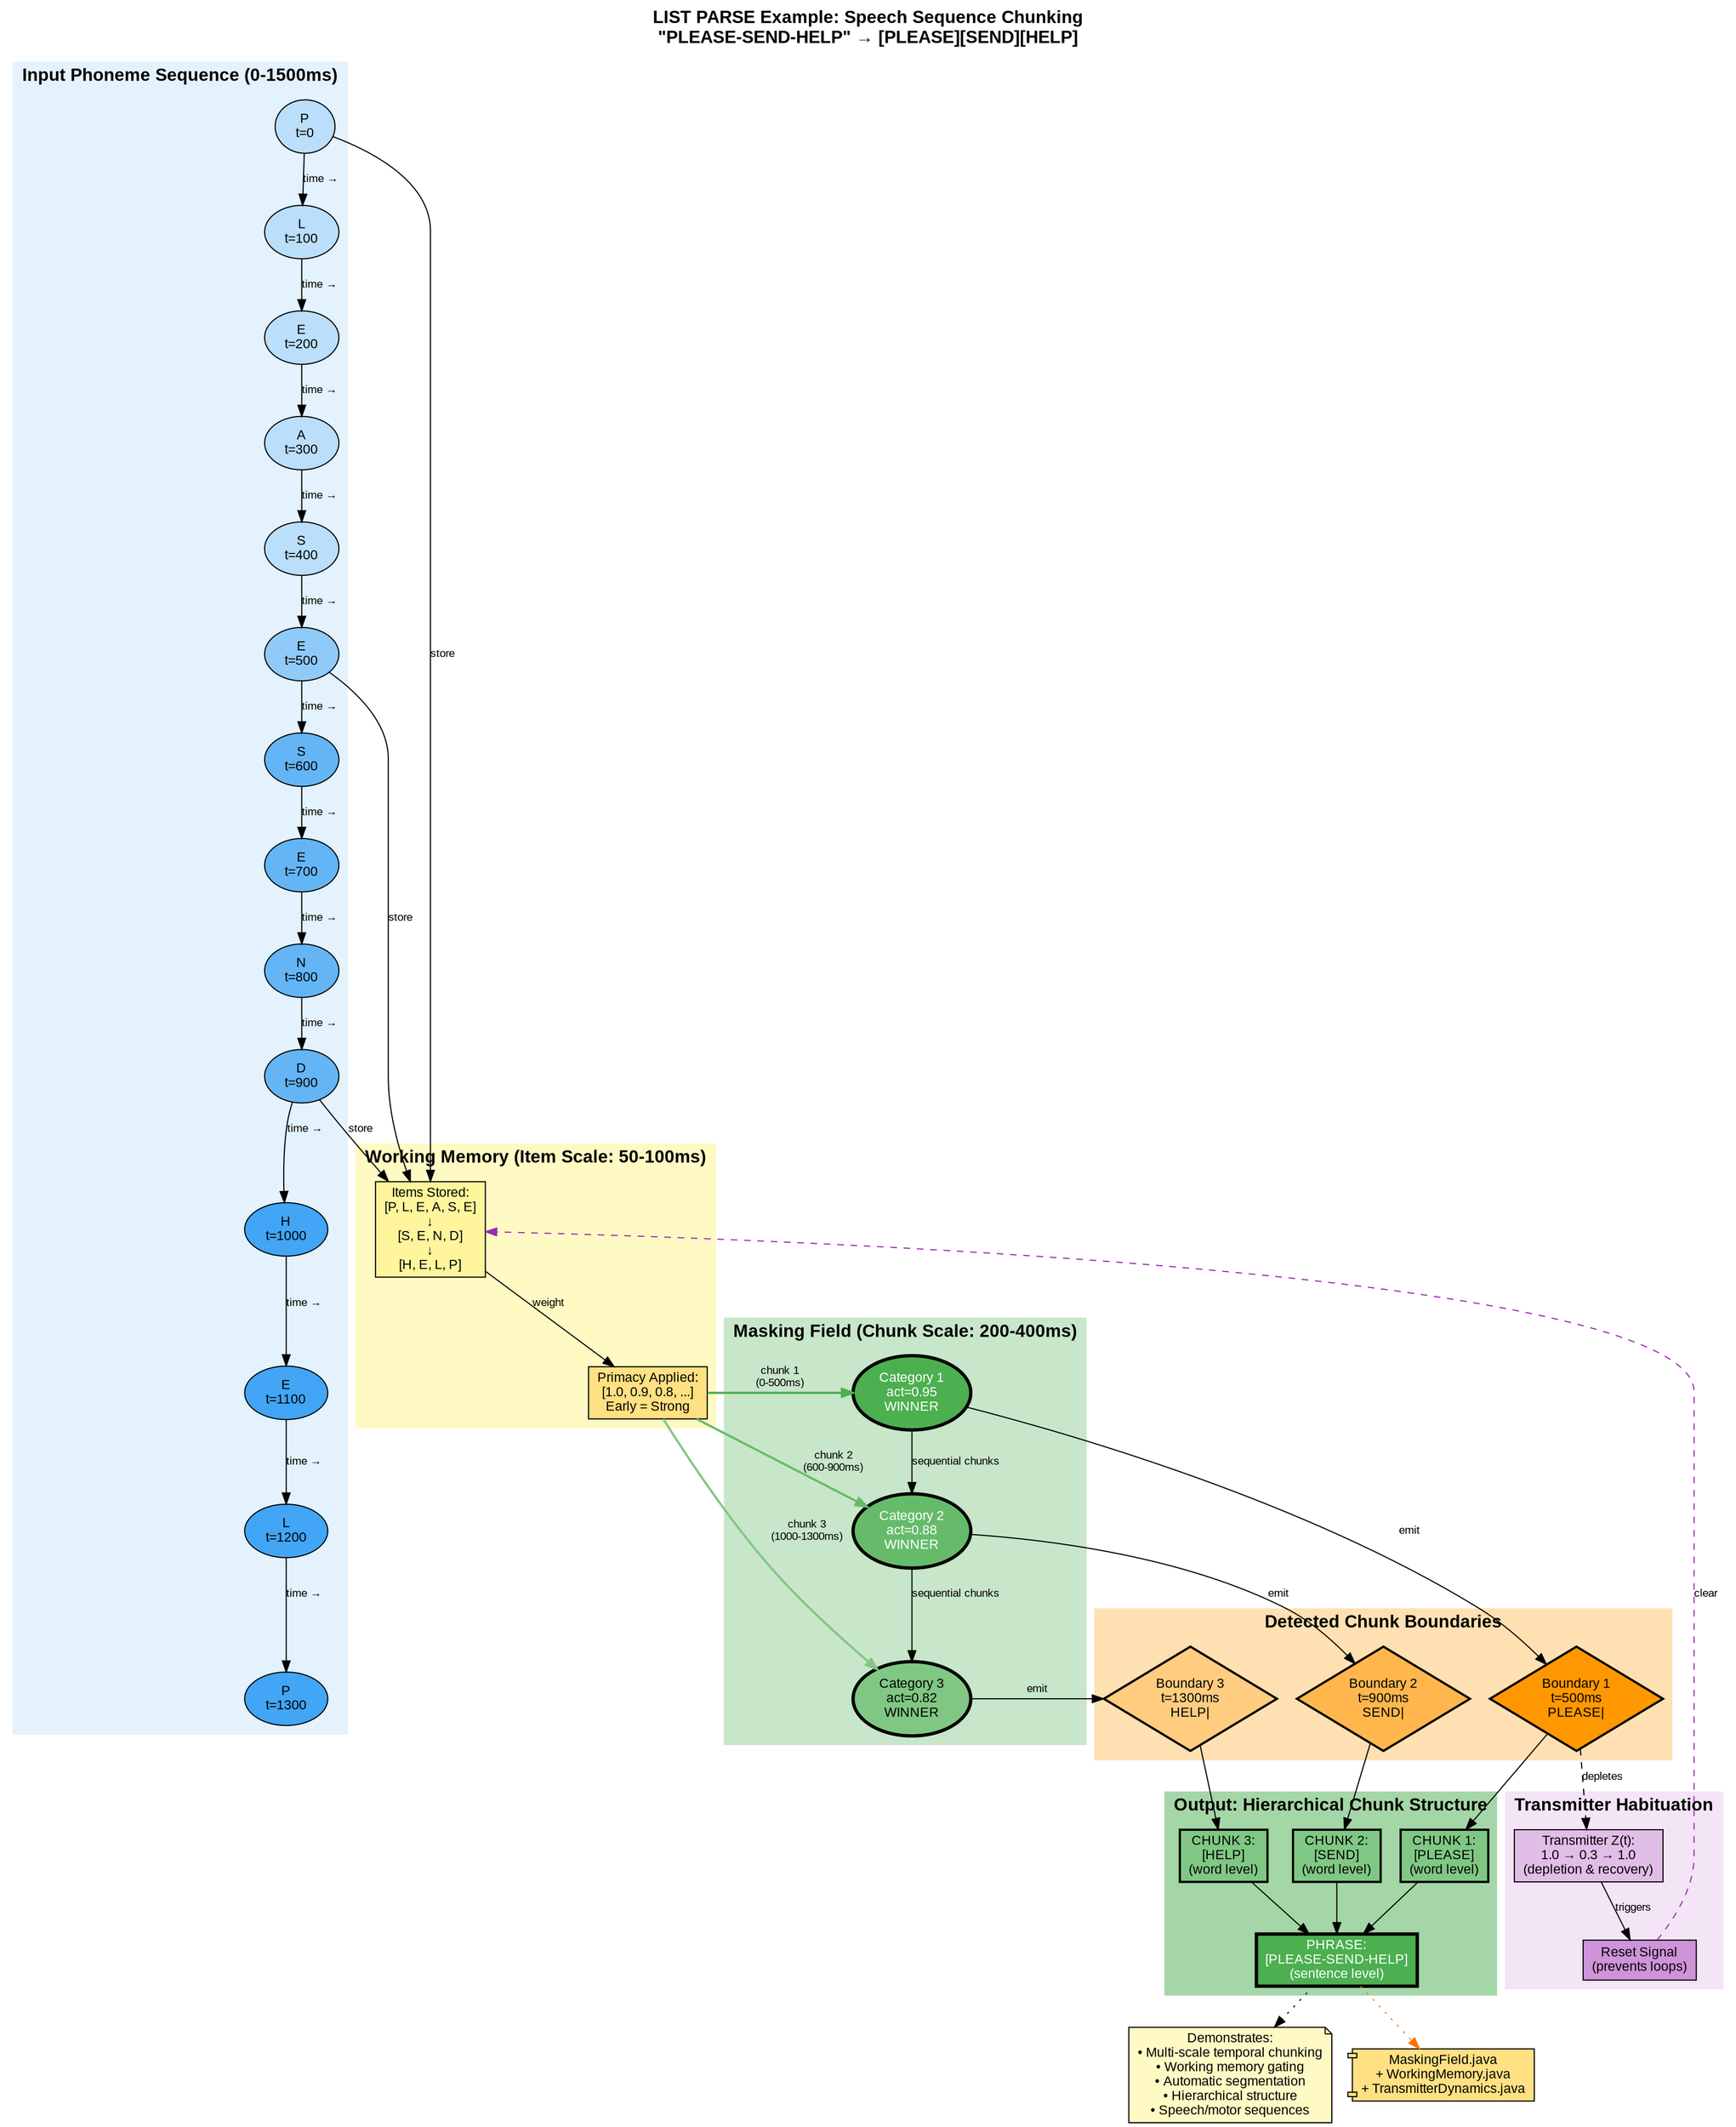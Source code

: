 digraph ListParseExample {
    rankdir=TB;
    bgcolor="white";
    node [fontname="Arial", fontsize=12];
    edge [fontname="Arial", fontsize=10];

    // Title
    label="LIST PARSE Example: Speech Sequence Chunking\n\"PLEASE-SEND-HELP\" → [PLEASE][SEND][HELP]";
    labelloc=t;
    fontsize=16;
    fontname="Arial Bold";

    // Input sequence
    subgraph cluster_input {
        label="Input Phoneme Sequence (0-1500ms)";
        style=filled;
        color="#E3F2FD";

        p [label="P\nt=0", shape=ellipse, fillcolor="#BBDEFB", style=filled];
        l [label="L\nt=100", shape=ellipse, fillcolor="#BBDEFB", style=filled];
        e1 [label="E\nt=200", shape=ellipse, fillcolor="#BBDEFB", style=filled];
        a [label="A\nt=300", shape=ellipse, fillcolor="#BBDEFB", style=filled];
        s1 [label="S\nt=400", shape=ellipse, fillcolor="#BBDEFB", style=filled];
        e2 [label="E\nt=500", shape=ellipse, fillcolor="#90CAF9", style=filled];

        s2 [label="S\nt=600", shape=ellipse, fillcolor="#64B5F6", style=filled];
        e3 [label="E\nt=700", shape=ellipse, fillcolor="#64B5F6", style=filled];
        n [label="N\nt=800", shape=ellipse, fillcolor="#64B5F6", style=filled];
        d [label="D\nt=900", shape=ellipse, fillcolor="#64B5F6", style=filled];

        h [label="H\nt=1000", shape=ellipse, fillcolor="#42A5F5", style=filled];
        e4 [label="E\nt=1100", shape=ellipse, fillcolor="#42A5F5", style=filled];
        l2 [label="L\nt=1200", shape=ellipse, fillcolor="#42A5F5", style=filled];
        p2 [label="P\nt=1300", shape=ellipse, fillcolor="#42A5F5", style=filled];

        p -> l -> e1 -> a -> s1 -> e2 -> s2 -> e3 -> n -> d -> h -> e4 -> l2 -> p2 [label="time →"];
    }

    // Working memory state
    subgraph cluster_wm {
        label="Working Memory (Item Scale: 50-100ms)";
        style=filled;
        color="#FFF9C4";

        wm_items [label="Items Stored:\n[P, L, E, A, S, E]\n↓\n[S, E, N, D]\n↓\n[H, E, L, P]", shape=box, fillcolor="#FFF59D", style=filled];
        wm_primacy [label="Primacy Applied:\n[1.0, 0.9, 0.8, ...]\nEarly = Strong", shape=box, fillcolor="#FFE082", style=filled];
    }

    p -> wm_items [label="store"];
    e2 -> wm_items [label="store"];
    d -> wm_items [label="store"];

    wm_items -> wm_primacy [label="weight"];

    // Masking field competition
    subgraph cluster_mask {
        label="Masking Field (Chunk Scale: 200-400ms)";
        style=filled;
        color="#C8E6C9";

        mask1 [label="Category 1\nact=0.95\nWINNER", shape=ellipse, fillcolor="#4CAF50", style=filled, fontcolor=white, penwidth=3];
        mask2 [label="Category 2\nact=0.88\nWINNER", shape=ellipse, fillcolor="#66BB6A", style=filled, fontcolor=white, penwidth=3];
        mask3 [label="Category 3\nact=0.82\nWINNER", shape=ellipse, fillcolor="#81C784", style=filled, penwidth=3];

        mask1 -> mask2 -> mask3 [label="sequential chunks"];
    }

    wm_primacy -> mask1 [label="chunk 1\n(0-500ms)", color="#4CAF50", penwidth=2];
    wm_primacy -> mask2 [label="chunk 2\n(600-900ms)", color="#66BB6A", penwidth=2];
    wm_primacy -> mask3 [label="chunk 3\n(1000-1300ms)", color="#81C784", penwidth=2];

    // Chunk boundaries
    subgraph cluster_boundaries {
        label="Detected Chunk Boundaries";
        style=filled;
        color="#FFE0B2";

        b1 [label="Boundary 1\nt=500ms\nPLEASE|", shape=diamond, fillcolor="#FF9800", style=filled, penwidth=2];
        b2 [label="Boundary 2\nt=900ms\nSEND|", shape=diamond, fillcolor="#FFB74D", style=filled, penwidth=2];
        b3 [label="Boundary 3\nt=1300ms\nHELP|", shape=diamond, fillcolor="#FFCC80", style=filled, penwidth=2];
    }

    mask1 -> b1 [label="emit"];
    mask2 -> b2 [label="emit"];
    mask3 -> b3 [label="emit"];

    // Transmitter dynamics
    subgraph cluster_transmitter {
        label="Transmitter Habituation";
        style=filled;
        color="#F3E5F5";

        trans [label="Transmitter Z(t):\n1.0 → 0.3 → 1.0\n(depletion & recovery)", shape=box, fillcolor="#E1BEE7", style=filled];
        reset [label="Reset Signal\n(prevents loops)", shape=box, fillcolor="#CE93D8", style=filled];
    }

    b1 -> trans [label="depletes", style=dashed];
    trans -> reset [label="triggers"];
    reset -> wm_items [label="clear", style=dashed, color="#9C27B0"];

    // Output chunks
    subgraph cluster_output {
        label="Output: Hierarchical Chunk Structure";
        style=filled;
        color="#A5D6A7";

        chunk1 [label="CHUNK 1:\n[PLEASE]\n(word level)", shape=box, fillcolor="#81C784", style=filled, penwidth=2];
        chunk2 [label="CHUNK 2:\n[SEND]\n(word level)", shape=box, fillcolor="#81C784", style=filled, penwidth=2];
        chunk3 [label="CHUNK 3:\n[HELP]\n(word level)", shape=box, fillcolor="#81C784", style=filled, penwidth=2];

        phrase [label="PHRASE:\n[PLEASE-SEND-HELP]\n(sentence level)", shape=box, fillcolor="#4CAF50", style=filled, fontcolor=white, penwidth=3];

        chunk1 -> phrase;
        chunk2 -> phrase;
        chunk3 -> phrase;
    }

    b1 -> chunk1;
    b2 -> chunk2;
    b3 -> chunk3;

    // Cognitive functions
    functions [label="Demonstrates:\n• Multi-scale temporal chunking\n• Working memory gating\n• Automatic segmentation\n• Hierarchical structure\n• Speech/motor sequences", shape=note, fillcolor="#FFF9C4", style=filled];

    phrase -> functions [style=dotted];

    // Implementation
    impl [label="MaskingField.java\n+ WorkingMemory.java\n+ TransmitterDynamics.java", shape=component, fillcolor="#FFE082", style=filled];

    phrase -> impl [style=dotted, color="#FF6F00"];
}
